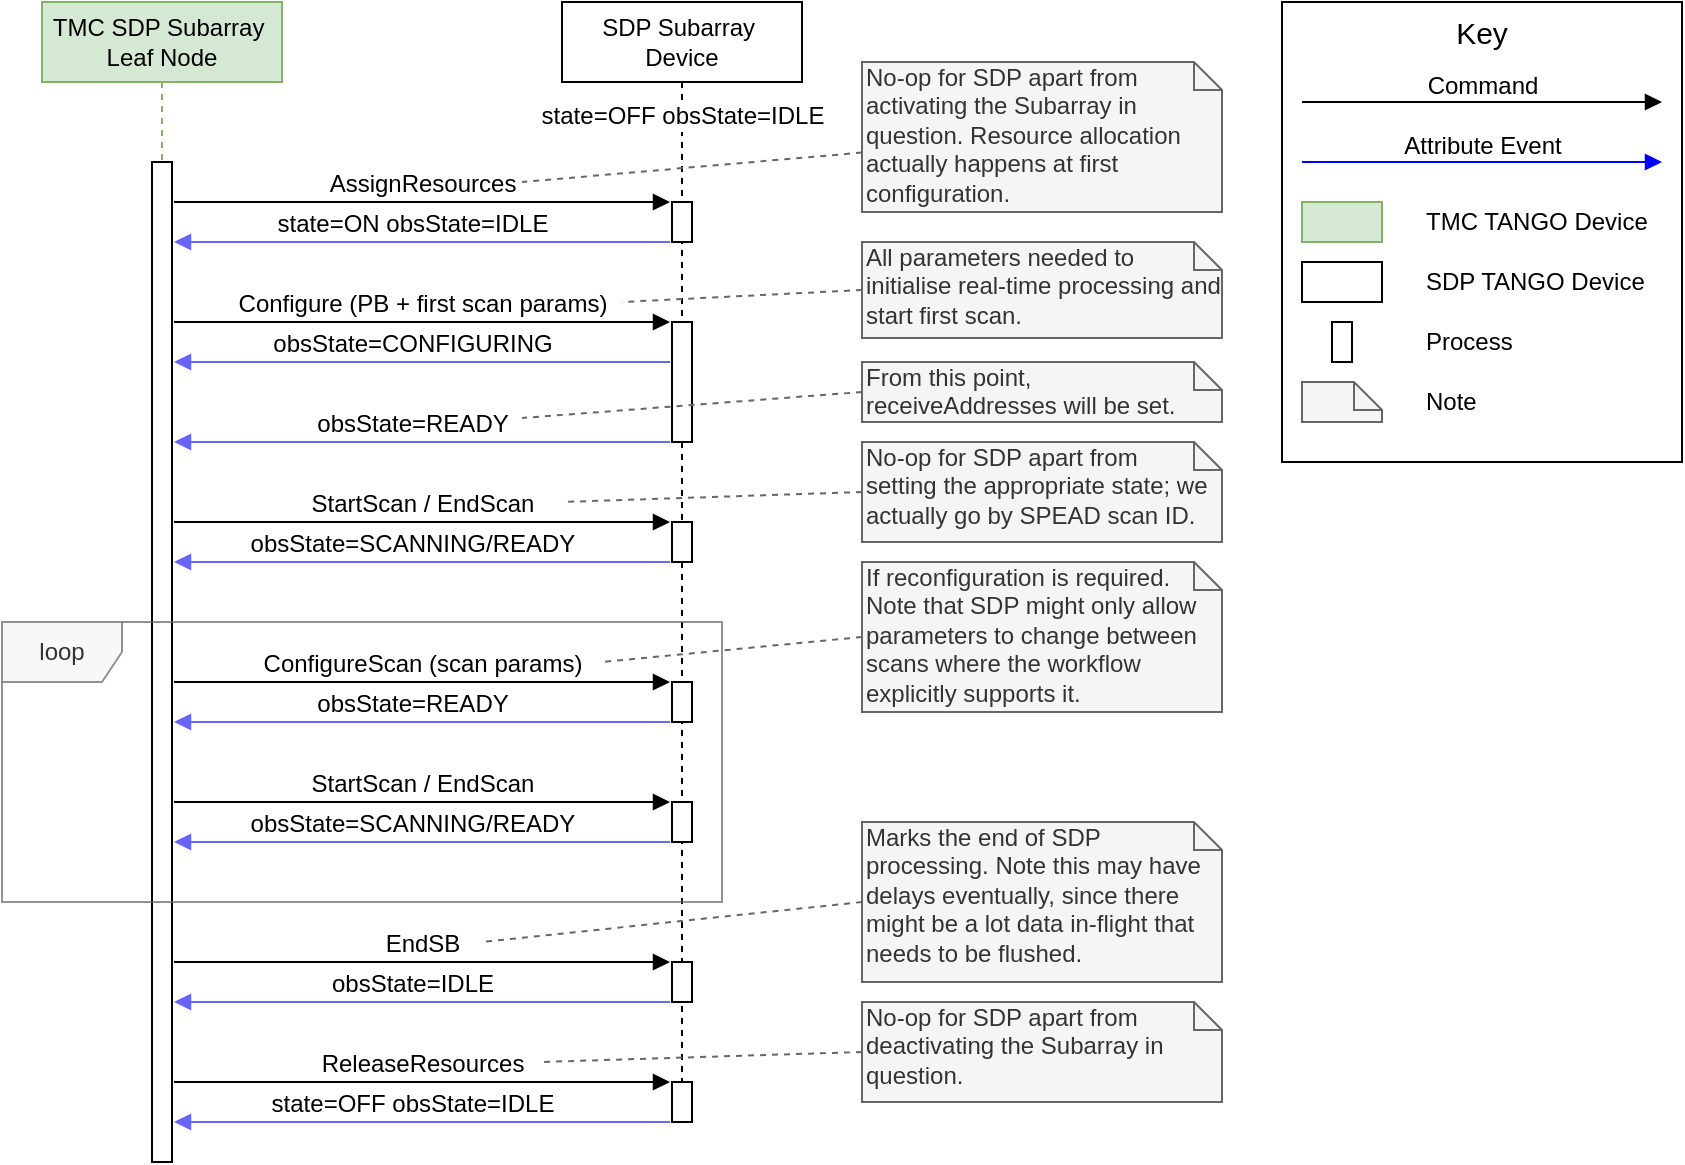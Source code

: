 <mxfile version="12.4.2" type="device" pages="1"><diagram id="mbMyYH8wUIjvGO-5siTV" name="Page-1"><mxGraphModel dx="1106" dy="816" grid="1" gridSize="10" guides="1" tooltips="1" connect="1" arrows="1" fold="1" page="0" pageScale="1" pageWidth="827" pageHeight="1169" math="0" shadow="0"><root><mxCell id="0"/><mxCell id="1" parent="0"/><mxCell id="PKN3AYeK8peOiXqXYfnz-3" value="TMC SDP Subarray&amp;nbsp;&lt;br style=&quot;font-size: 12px&quot;&gt;Leaf Node" style="shape=umlLifeline;perimeter=lifelinePerimeter;whiteSpace=wrap;html=1;container=1;collapsible=0;recursiveResize=0;outlineConnect=0;fillColor=#d5e8d4;fontSize=12;fontColor=#000000;strokeColor=#82b366;" parent="1" vertex="1"><mxGeometry x="140" y="80" width="120" height="580" as="geometry"/></mxCell><mxCell id="PKN3AYeK8peOiXqXYfnz-4" value="" style="html=1;points=[];perimeter=orthogonalPerimeter;fillColor=#FFFFFF;fontSize=12;fontColor=#000000;" parent="PKN3AYeK8peOiXqXYfnz-3" vertex="1"><mxGeometry x="55" y="80" width="10" height="500" as="geometry"/></mxCell><mxCell id="PKN3AYeK8peOiXqXYfnz-5" value="&lt;span style=&quot;font-size: 12px;&quot;&gt;SDP Subarray&amp;nbsp;&lt;/span&gt;&lt;br style=&quot;font-size: 12px;&quot;&gt;Device&lt;br style=&quot;font-size: 12px;&quot;&gt;" style="shape=umlLifeline;perimeter=lifelinePerimeter;whiteSpace=wrap;html=1;container=1;collapsible=0;recursiveResize=0;outlineConnect=0;fillColor=#FFFFFF;fontSize=12;fontColor=#000000;" parent="1" vertex="1"><mxGeometry x="400" y="80" width="120" height="560" as="geometry"/></mxCell><mxCell id="PKN3AYeK8peOiXqXYfnz-6" value="" style="html=1;points=[];perimeter=orthogonalPerimeter;fillColor=#FFFFFF;fontSize=12;fontColor=#000000;" parent="PKN3AYeK8peOiXqXYfnz-5" vertex="1"><mxGeometry x="55" y="100" width="10" height="20" as="geometry"/></mxCell><mxCell id="PKN3AYeK8peOiXqXYfnz-7" value="&lt;font style=&quot;font-size: 12px&quot;&gt;state=ON obsState=IDLE&lt;br&gt;&lt;/font&gt;" style="html=1;verticalAlign=bottom;endArrow=block;strokeColor=#6666FF;strokeWidth=1;fontSize=12;fontColor=#000000;" parent="1" edge="1"><mxGeometry x="0.043" width="80" relative="1" as="geometry"><mxPoint x="454" y="200" as="sourcePoint"/><mxPoint x="206" y="200" as="targetPoint"/><mxPoint as="offset"/></mxGeometry></mxCell><mxCell id="PKN3AYeK8peOiXqXYfnz-8" value="AssignResources" style="html=1;verticalAlign=bottom;endArrow=block;strokeColor=#000000;strokeWidth=1;fontSize=12;fontColor=#000000;" parent="1" edge="1"><mxGeometry width="80" relative="1" as="geometry"><mxPoint x="206" y="180" as="sourcePoint"/><mxPoint x="454" y="180" as="targetPoint"/></mxGeometry></mxCell><mxCell id="PKN3AYeK8peOiXqXYfnz-9" style="rounded=0;orthogonalLoop=1;jettySize=auto;html=1;dashed=1;endArrow=none;endFill=0;fontSize=12;fillColor=#f5f5f5;strokeColor=#666666;" parent="1" source="PKN3AYeK8peOiXqXYfnz-10" edge="1"><mxGeometry relative="1" as="geometry"><mxPoint x="380" y="170" as="targetPoint"/></mxGeometry></mxCell><mxCell id="PKN3AYeK8peOiXqXYfnz-10" value="&lt;div style=&quot;font-size: 12px&quot;&gt;No-op for SDP apart from activating the Subarray in question. Resource allocation actually happens at first configuration.&lt;br style=&quot;font-size: 12px&quot;&gt;&lt;/div&gt;" style="shape=note;whiteSpace=wrap;html=1;size=14;verticalAlign=top;align=left;spacingTop=-6;fontSize=12;fillColor=#f5f5f5;strokeColor=#666666;fontColor=#333333;" parent="1" vertex="1"><mxGeometry x="550" y="110" width="180" height="75" as="geometry"/></mxCell><mxCell id="Tz5g122mZzSVXpgbJJGA-1" style="rounded=0;orthogonalLoop=1;jettySize=auto;html=1;exitX=0;exitY=0.5;exitDx=0;exitDy=0;exitPerimeter=0;endArrow=none;endFill=0;dashed=1;fillColor=#f5f5f5;strokeColor=#666666;" parent="1" source="PKN3AYeK8peOiXqXYfnz-11" edge="1"><mxGeometry relative="1" as="geometry"><mxPoint x="430" y="230" as="targetPoint"/></mxGeometry></mxCell><mxCell id="PKN3AYeK8peOiXqXYfnz-11" value="&lt;div&gt;All parameters needed to initialise real-time processing and start first scan.&lt;br&gt;&lt;/div&gt;" style="shape=note;whiteSpace=wrap;html=1;size=14;verticalAlign=top;align=left;spacingTop=-6;fontSize=12;fillColor=#f5f5f5;strokeColor=#666666;fontColor=#333333;" parent="1" vertex="1"><mxGeometry x="550" y="200" width="180" height="48" as="geometry"/></mxCell><mxCell id="PKN3AYeK8peOiXqXYfnz-13" value="&lt;div&gt;From this point, receiveAddresses will be set.&lt;/div&gt;" style="shape=note;whiteSpace=wrap;html=1;size=14;verticalAlign=top;align=left;spacingTop=-6;fontSize=12;fillColor=#f5f5f5;strokeColor=#666666;fontColor=#333333;" parent="1" vertex="1"><mxGeometry x="550" y="260" width="180" height="30" as="geometry"/></mxCell><mxCell id="PKN3AYeK8peOiXqXYfnz-15" value="" style="html=1;points=[];perimeter=orthogonalPerimeter;fillColor=#FFFFFF;fontSize=12;fontColor=#000000;" parent="1" vertex="1"><mxGeometry x="455" y="240" width="10" height="60" as="geometry"/></mxCell><mxCell id="PKN3AYeK8peOiXqXYfnz-16" value="Configure (PB + first scan params)" style="html=1;verticalAlign=bottom;endArrow=block;strokeColor=#000000;strokeWidth=1;fontSize=12;fontColor=#000000;" parent="1" edge="1"><mxGeometry width="80" relative="1" as="geometry"><mxPoint x="206" y="240" as="sourcePoint"/><mxPoint x="454" y="240" as="targetPoint"/><Array as="points"/></mxGeometry></mxCell><mxCell id="PKN3AYeK8peOiXqXYfnz-17" value="obsState=READY" style="html=1;verticalAlign=bottom;endArrow=block;strokeColor=#6666FF;strokeWidth=1;fontSize=12;fontColor=#000000;" parent="1" edge="1"><mxGeometry x="0.043" width="80" relative="1" as="geometry"><mxPoint x="454" y="300" as="sourcePoint"/><mxPoint x="206" y="300" as="targetPoint"/><mxPoint as="offset"/></mxGeometry></mxCell><mxCell id="PKN3AYeK8peOiXqXYfnz-18" value="&lt;font style=&quot;font-size: 12px&quot;&gt;StartScan / EndScan&lt;br&gt;&lt;/font&gt;" style="html=1;verticalAlign=bottom;endArrow=block;strokeColor=#000000;strokeWidth=1;fontSize=12;fontColor=#000000;" parent="1" edge="1"><mxGeometry width="80" relative="1" as="geometry"><mxPoint x="206" y="340" as="sourcePoint"/><mxPoint x="454" y="340" as="targetPoint"/></mxGeometry></mxCell><mxCell id="PKN3AYeK8peOiXqXYfnz-19" value="obsState=SCANNING/READY" style="html=1;verticalAlign=bottom;endArrow=block;strokeColor=#6666FF;strokeWidth=1;fontSize=12;fontColor=#000000;" parent="1" edge="1"><mxGeometry x="0.043" width="80" relative="1" as="geometry"><mxPoint x="454" y="360" as="sourcePoint"/><mxPoint x="206" y="360" as="targetPoint"/><mxPoint as="offset"/></mxGeometry></mxCell><mxCell id="PKN3AYeK8peOiXqXYfnz-20" value="" style="html=1;points=[];perimeter=orthogonalPerimeter;fillColor=#FFFFFF;fontSize=12;fontColor=#000000;" parent="1" vertex="1"><mxGeometry x="455" y="340" width="10" height="20" as="geometry"/></mxCell><mxCell id="PKN3AYeK8peOiXqXYfnz-24" value="No-op for SDP apart from&lt;br&gt;setting the appropriate state; we actually go by SPEAD scan ID." style="shape=note;whiteSpace=wrap;html=1;size=14;verticalAlign=top;align=left;spacingTop=-6;fontSize=12;fillColor=#f5f5f5;strokeColor=#666666;fontColor=#333333;" parent="1" vertex="1"><mxGeometry x="550" y="300" width="180" height="50" as="geometry"/></mxCell><mxCell id="PKN3AYeK8peOiXqXYfnz-25" style="rounded=0;orthogonalLoop=1;jettySize=auto;html=1;dashed=1;endArrow=none;endFill=0;fontSize=12;exitX=0;exitY=0.5;exitDx=0;exitDy=0;exitPerimeter=0;fillColor=#f5f5f5;strokeColor=#666666;" parent="1" source="PKN3AYeK8peOiXqXYfnz-24" edge="1"><mxGeometry relative="1" as="geometry"><mxPoint x="400" y="330" as="targetPoint"/><mxPoint x="550" y="303.259" as="sourcePoint"/></mxGeometry></mxCell><mxCell id="PKN3AYeK8peOiXqXYfnz-26" value="" style="html=1;points=[];perimeter=orthogonalPerimeter;fillColor=#FFFFFF;fontSize=12;fontColor=#000000;" parent="1" vertex="1"><mxGeometry x="455" y="420" width="10" height="20" as="geometry"/></mxCell><mxCell id="PKN3AYeK8peOiXqXYfnz-27" value="ConfigureScan (scan params)" style="html=1;verticalAlign=bottom;endArrow=block;strokeColor=#000000;strokeWidth=1;fontSize=12;fontColor=#000000;" parent="1" edge="1"><mxGeometry width="80" relative="1" as="geometry"><mxPoint x="206" y="420" as="sourcePoint"/><mxPoint x="454" y="420" as="targetPoint"/></mxGeometry></mxCell><mxCell id="PKN3AYeK8peOiXqXYfnz-28" value="obsState=READY" style="html=1;verticalAlign=bottom;endArrow=block;strokeColor=#6666FF;strokeWidth=1;fontSize=12;fontColor=#000000;" parent="1" edge="1"><mxGeometry x="0.043" width="80" relative="1" as="geometry"><mxPoint x="454" y="440" as="sourcePoint"/><mxPoint x="206" y="440" as="targetPoint"/><mxPoint as="offset"/></mxGeometry></mxCell><mxCell id="PKN3AYeK8peOiXqXYfnz-29" value="&lt;font style=&quot;font-size: 12px&quot;&gt;StartScan / EndScan&lt;br&gt;&lt;/font&gt;" style="html=1;verticalAlign=bottom;endArrow=block;strokeColor=#000000;strokeWidth=1;fontSize=12;fontColor=#000000;" parent="1" edge="1"><mxGeometry width="80" relative="1" as="geometry"><mxPoint x="206" y="480" as="sourcePoint"/><mxPoint x="454" y="480" as="targetPoint"/></mxGeometry></mxCell><mxCell id="PKN3AYeK8peOiXqXYfnz-30" value="obsState=SCANNING/READY" style="html=1;verticalAlign=bottom;endArrow=block;strokeColor=#6666FF;strokeWidth=1;fontSize=12;fontColor=#000000;" parent="1" edge="1"><mxGeometry x="0.043" width="80" relative="1" as="geometry"><mxPoint x="454" y="500" as="sourcePoint"/><mxPoint x="206" y="500" as="targetPoint"/><mxPoint as="offset"/></mxGeometry></mxCell><mxCell id="PKN3AYeK8peOiXqXYfnz-31" value="" style="html=1;points=[];perimeter=orthogonalPerimeter;fillColor=#FFFFFF;fontSize=12;fontColor=#000000;" parent="1" vertex="1"><mxGeometry x="455" y="480" width="10" height="20" as="geometry"/></mxCell><mxCell id="7W5CqyGaKJ2e24kD-6Vf-15" style="rounded=0;orthogonalLoop=1;jettySize=auto;html=1;exitX=0;exitY=0.5;exitDx=0;exitDy=0;exitPerimeter=0;endArrow=none;endFill=0;dashed=1;fillColor=#f5f5f5;strokeColor=#666666;" parent="1" source="PKN3AYeK8peOiXqXYfnz-32" edge="1"><mxGeometry relative="1" as="geometry"><mxPoint x="420" y="410" as="targetPoint"/></mxGeometry></mxCell><mxCell id="PKN3AYeK8peOiXqXYfnz-32" value="&lt;div&gt;If reconfiguration is required. Note that SDP might only allow parameters to change between scans where the workflow explicitly supports it.&lt;br&gt;&lt;/div&gt;" style="shape=note;whiteSpace=wrap;html=1;size=14;verticalAlign=top;align=left;spacingTop=-6;fontSize=12;fillColor=#f5f5f5;strokeColor=#666666;fontColor=#333333;" parent="1" vertex="1"><mxGeometry x="550" y="360" width="180" height="75" as="geometry"/></mxCell><mxCell id="PKN3AYeK8peOiXqXYfnz-34" value="" style="html=1;points=[];perimeter=orthogonalPerimeter;fillColor=#FFFFFF;fontSize=12;fontColor=#000000;" parent="1" vertex="1"><mxGeometry x="455" y="560" width="10" height="20" as="geometry"/></mxCell><mxCell id="PKN3AYeK8peOiXqXYfnz-35" value="&lt;font style=&quot;font-size: 12px&quot;&gt;obsState=IDLE&lt;/font&gt;" style="html=1;verticalAlign=bottom;endArrow=block;strokeColor=#6666FF;strokeWidth=1;fontSize=12;fontColor=#000000;" parent="1" edge="1"><mxGeometry x="0.043" width="80" relative="1" as="geometry"><mxPoint x="454" y="580" as="sourcePoint"/><mxPoint x="206" y="580" as="targetPoint"/><mxPoint as="offset"/></mxGeometry></mxCell><mxCell id="PKN3AYeK8peOiXqXYfnz-36" value="EndSB" style="html=1;verticalAlign=bottom;endArrow=block;strokeColor=#000000;strokeWidth=1;fontSize=12;fontColor=#000000;" parent="1" edge="1"><mxGeometry width="80" relative="1" as="geometry"><mxPoint x="206" y="560" as="sourcePoint"/><mxPoint x="454" y="560" as="targetPoint"/></mxGeometry></mxCell><mxCell id="PKN3AYeK8peOiXqXYfnz-37" value="Marks the end of SDP processing. Note this may have delays eventually, since there might be a lot data in-flight that needs to be flushed." style="shape=note;whiteSpace=wrap;html=1;size=14;verticalAlign=top;align=left;spacingTop=-6;fontSize=12;fillColor=#f5f5f5;strokeColor=#666666;fontColor=#333333;" parent="1" vertex="1"><mxGeometry x="550" y="490" width="180" height="80" as="geometry"/></mxCell><mxCell id="PKN3AYeK8peOiXqXYfnz-38" style="rounded=0;orthogonalLoop=1;jettySize=auto;html=1;dashed=1;endArrow=none;endFill=0;fontSize=12;exitX=0;exitY=0.5;exitDx=0;exitDy=0;exitPerimeter=0;fillColor=#f5f5f5;strokeColor=#666666;" parent="1" source="PKN3AYeK8peOiXqXYfnz-37" edge="1"><mxGeometry relative="1" as="geometry"><mxPoint x="360" y="550" as="targetPoint"/><mxPoint x="550" y="466.476" as="sourcePoint"/></mxGeometry></mxCell><mxCell id="aUo4ftr_LwE7yOSBBRbJ-2" value="state=OFF obsState=IDLE" style="text;html=1;fillColor=#ffffff;verticalAlign=middle;align=center;labelBackgroundColor=#ffffff;spacingTop=2;spacingBottom=2;spacingLeft=2;spacingRight=2;" parent="1" vertex="1"><mxGeometry x="390" y="130" width="140" height="14" as="geometry"/></mxCell><mxCell id="PI14mmF8K_Khe5Qav11z-1" value="" style="html=1;points=[];perimeter=orthogonalPerimeter;fillColor=#FFFFFF;fontSize=12;fontColor=#000000;" parent="1" vertex="1"><mxGeometry x="455" y="620" width="10" height="20" as="geometry"/></mxCell><mxCell id="PI14mmF8K_Khe5Qav11z-2" value="&lt;font style=&quot;font-size: 12px&quot;&gt;state=OFF obsState=IDLE&lt;br&gt;&lt;/font&gt;" style="html=1;verticalAlign=bottom;endArrow=block;strokeColor=#6666FF;strokeWidth=1;fontSize=12;fontColor=#000000;" parent="1" edge="1"><mxGeometry x="0.043" width="80" relative="1" as="geometry"><mxPoint x="454" y="640" as="sourcePoint"/><mxPoint x="206" y="640" as="targetPoint"/><mxPoint as="offset"/></mxGeometry></mxCell><mxCell id="PI14mmF8K_Khe5Qav11z-3" value="ReleaseResources" style="html=1;verticalAlign=bottom;endArrow=block;strokeColor=#000000;strokeWidth=1;fontSize=12;fontColor=#000000;" parent="1" edge="1"><mxGeometry width="80" relative="1" as="geometry"><mxPoint x="206" y="620" as="sourcePoint"/><mxPoint x="454" y="620" as="targetPoint"/></mxGeometry></mxCell><mxCell id="3tsT7gAuM0FWYvneNXBC-1" value="obsState=CONFIGURING" style="html=1;verticalAlign=bottom;endArrow=block;strokeColor=#6666FF;strokeWidth=1;fontSize=12;fontColor=#000000;" parent="1" edge="1"><mxGeometry x="0.043" width="80" relative="1" as="geometry"><mxPoint x="454" y="260" as="sourcePoint"/><mxPoint x="206" y="260" as="targetPoint"/><mxPoint as="offset"/></mxGeometry></mxCell><mxCell id="Tz5g122mZzSVXpgbJJGA-3" style="edgeStyle=none;rounded=0;orthogonalLoop=1;jettySize=auto;html=1;exitX=0;exitY=0.5;exitDx=0;exitDy=0;exitPerimeter=0;dashed=1;endArrow=none;endFill=0;fillColor=#f5f5f5;strokeColor=#666666;" parent="1" source="Tz5g122mZzSVXpgbJJGA-2" edge="1"><mxGeometry relative="1" as="geometry"><mxPoint x="390" y="610" as="targetPoint"/></mxGeometry></mxCell><mxCell id="Tz5g122mZzSVXpgbJJGA-2" value="&lt;div style=&quot;font-size: 12px&quot;&gt;No-op for SDP apart from deactivating the Subarray in question.&lt;br style=&quot;font-size: 12px&quot;&gt;&lt;/div&gt;" style="shape=note;whiteSpace=wrap;html=1;size=14;verticalAlign=top;align=left;spacingTop=-6;fontSize=12;fillColor=#f5f5f5;strokeColor=#666666;fontColor=#333333;" parent="1" vertex="1"><mxGeometry x="550" y="580" width="180" height="50" as="geometry"/></mxCell><mxCell id="7W5CqyGaKJ2e24kD-6Vf-7" value="" style="group;fillColor=#f5f5f5;strokeColor=#666666;fontColor=#333333;" parent="1" vertex="1" connectable="0"><mxGeometry x="760" y="80" width="200" height="230" as="geometry"/></mxCell><mxCell id="PKN3AYeK8peOiXqXYfnz-1" value="&lt;font style=&quot;font-size: 15px&quot;&gt;Key&lt;/font&gt;" style="rounded=0;whiteSpace=wrap;html=1;strokeColor=#000000;strokeWidth=1;fillColor=#ffffff;fontFamily=Helvetica;fontSize=12;fontColor=#000000;align=center;verticalAlign=top;" parent="7W5CqyGaKJ2e24kD-6Vf-7" vertex="1"><mxGeometry width="200" height="230" as="geometry"/></mxCell><mxCell id="PKN3AYeK8peOiXqXYfnz-21" value="" style="html=1;verticalAlign=bottom;endArrow=block;strokeColor=#000000;strokeWidth=1;fontSize=12;fontColor=#000000;" parent="7W5CqyGaKJ2e24kD-6Vf-7" edge="1"><mxGeometry x="-0.111" y="10" width="80" relative="1" as="geometry"><mxPoint x="10" y="50" as="sourcePoint"/><mxPoint x="190" y="50" as="targetPoint"/><mxPoint as="offset"/></mxGeometry></mxCell><mxCell id="7W5CqyGaKJ2e24kD-6Vf-5" value="Command" style="text;html=1;align=center;verticalAlign=bottom;resizable=0;points=[];;labelBackgroundColor=#ffffff;" parent="PKN3AYeK8peOiXqXYfnz-21" vertex="1" connectable="0"><mxGeometry x="-0.111" y="4" relative="1" as="geometry"><mxPoint x="10" y="4" as="offset"/></mxGeometry></mxCell><mxCell id="PKN3AYeK8peOiXqXYfnz-23" value="" style="html=1;verticalAlign=bottom;endArrow=block;strokeColor=#0000FF;strokeWidth=1;fontSize=12;fontColor=#000000;" parent="7W5CqyGaKJ2e24kD-6Vf-7" edge="1"><mxGeometry x="-0.111" width="80" relative="1" as="geometry"><mxPoint x="10" y="80" as="sourcePoint"/><mxPoint x="190" y="80" as="targetPoint"/><mxPoint as="offset"/></mxGeometry></mxCell><mxCell id="7W5CqyGaKJ2e24kD-6Vf-6" value="Attribute Event" style="text;html=1;align=center;verticalAlign=bottom;resizable=0;points=[];;labelBackgroundColor=#ffffff;" parent="PKN3AYeK8peOiXqXYfnz-23" vertex="1" connectable="0"><mxGeometry x="-0.156" relative="1" as="geometry"><mxPoint x="14" as="offset"/></mxGeometry></mxCell><mxCell id="PKN3AYeK8peOiXqXYfnz-39" value="" style="rounded=0;whiteSpace=wrap;html=1;fillColor=#d5e8d4;fontSize=12;fontColor=#000000;strokeColor=#82b366;" parent="7W5CqyGaKJ2e24kD-6Vf-7" vertex="1"><mxGeometry x="10" y="100" width="40" height="20" as="geometry"/></mxCell><mxCell id="PKN3AYeK8peOiXqXYfnz-40" value="" style="rounded=0;whiteSpace=wrap;html=1;fillColor=#ffffff;fontSize=12;fontColor=#000000;strokeColor=#000000;" parent="7W5CqyGaKJ2e24kD-6Vf-7" vertex="1"><mxGeometry x="10" y="130" width="40" height="20" as="geometry"/></mxCell><mxCell id="PKN3AYeK8peOiXqXYfnz-41" value="TMC TANGO Device" style="text;html=1;resizable=0;points=[];autosize=1;align=left;verticalAlign=top;spacingTop=-4;fontSize=12;fontColor=#000000;" parent="7W5CqyGaKJ2e24kD-6Vf-7" vertex="1"><mxGeometry x="70" y="100" width="130" height="20" as="geometry"/></mxCell><mxCell id="PKN3AYeK8peOiXqXYfnz-42" value="SDP TANGO Device" style="text;html=1;resizable=0;points=[];autosize=1;align=left;verticalAlign=top;spacingTop=-4;fontSize=12;fontColor=#000000;" parent="7W5CqyGaKJ2e24kD-6Vf-7" vertex="1"><mxGeometry x="70" y="130" width="130" height="20" as="geometry"/></mxCell><mxCell id="PKN3AYeK8peOiXqXYfnz-43" value="" style="html=1;points=[];perimeter=orthogonalPerimeter;fillColor=#FFFFFF;fontSize=12;fontColor=#000000;" parent="7W5CqyGaKJ2e24kD-6Vf-7" vertex="1"><mxGeometry x="25" y="160" width="10" height="20" as="geometry"/></mxCell><mxCell id="PKN3AYeK8peOiXqXYfnz-44" value="Process" style="text;html=1;resizable=0;points=[];autosize=1;align=left;verticalAlign=top;spacingTop=-4;fontSize=12;fontColor=#000000;" parent="7W5CqyGaKJ2e24kD-6Vf-7" vertex="1"><mxGeometry x="70" y="160" width="60" height="20" as="geometry"/></mxCell><mxCell id="PKN3AYeK8peOiXqXYfnz-45" value="" style="shape=note;whiteSpace=wrap;html=1;size=14;verticalAlign=top;align=left;spacingTop=-6;fontSize=12;fillColor=#f5f5f5;strokeColor=#666666;fontColor=#333333;" parent="7W5CqyGaKJ2e24kD-6Vf-7" vertex="1"><mxGeometry x="10" y="190" width="40" height="20" as="geometry"/></mxCell><mxCell id="PKN3AYeK8peOiXqXYfnz-46" value="Note" style="text;html=1;resizable=0;points=[];autosize=1;align=left;verticalAlign=top;spacingTop=-4;fontSize=12;fontColor=#000000;" parent="7W5CqyGaKJ2e24kD-6Vf-7" vertex="1"><mxGeometry x="70" y="190" width="40" height="20" as="geometry"/></mxCell><mxCell id="PKN3AYeK8peOiXqXYfnz-14" style="rounded=0;orthogonalLoop=1;jettySize=auto;html=1;dashed=1;endArrow=none;endFill=0;fontSize=12;exitX=0;exitY=0.5;exitDx=0;exitDy=0;exitPerimeter=0;fillColor=#f5f5f5;strokeColor=#666666;" parent="1" source="PKN3AYeK8peOiXqXYfnz-13" edge="1"><mxGeometry relative="1" as="geometry"><mxPoint x="380" y="288" as="targetPoint"/><mxPoint x="548.5" y="397.958" as="sourcePoint"/></mxGeometry></mxCell><mxCell id="PKN3AYeK8peOiXqXYfnz-2" value="&lt;font style=&quot;font-size: 12px;&quot;&gt;loop&lt;/font&gt;" style="shape=umlFrame;whiteSpace=wrap;html=1;shadow=0;labelBackgroundColor=none;strokeWidth=1;fontFamily=Helvetica;fontSize=12;opacity=70;strokeColor=#666666;fillColor=#f5f5f5;fontColor=#333333;gradientColor=none;" parent="1" vertex="1"><mxGeometry x="120" y="390" width="360" height="140" as="geometry"/></mxCell></root></mxGraphModel></diagram></mxfile>